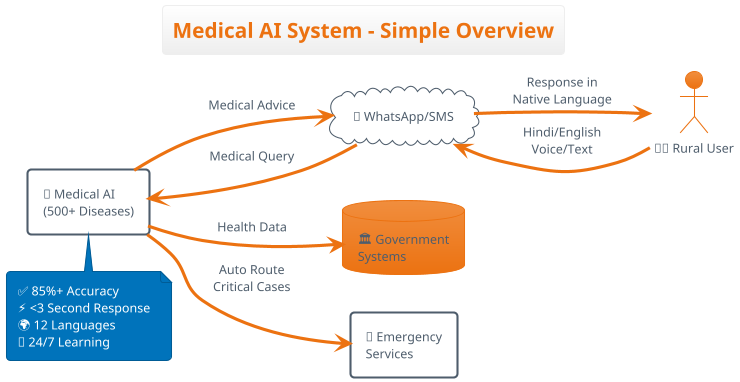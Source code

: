 @startuml Ultra_Simple_Architecture
!theme aws-orange
title Medical AI System - Simple Overview

left to right direction

actor "👨‍🌾 Rural User" as USER
cloud "📱 WhatsApp/SMS" as COMM
rectangle "🤖 Medical AI\n(500+ Diseases)" as AI
database "🏛️ Government\nSystems" as GOV
rectangle "🚨 Emergency\nServices" as EMERGENCY

USER --> COMM : Hindi/English\nVoice/Text
COMM --> AI : Medical Query
AI --> GOV : Health Data
AI --> EMERGENCY : Auto Route\nCritical Cases
AI --> COMM : Medical Advice
COMM --> USER : Response in\nNative Language

note bottom of AI : ✅ 85%+ Accuracy\n⚡ <3 Second Response\n🌍 12 Languages\n🔄 24/7 Learning

@enduml